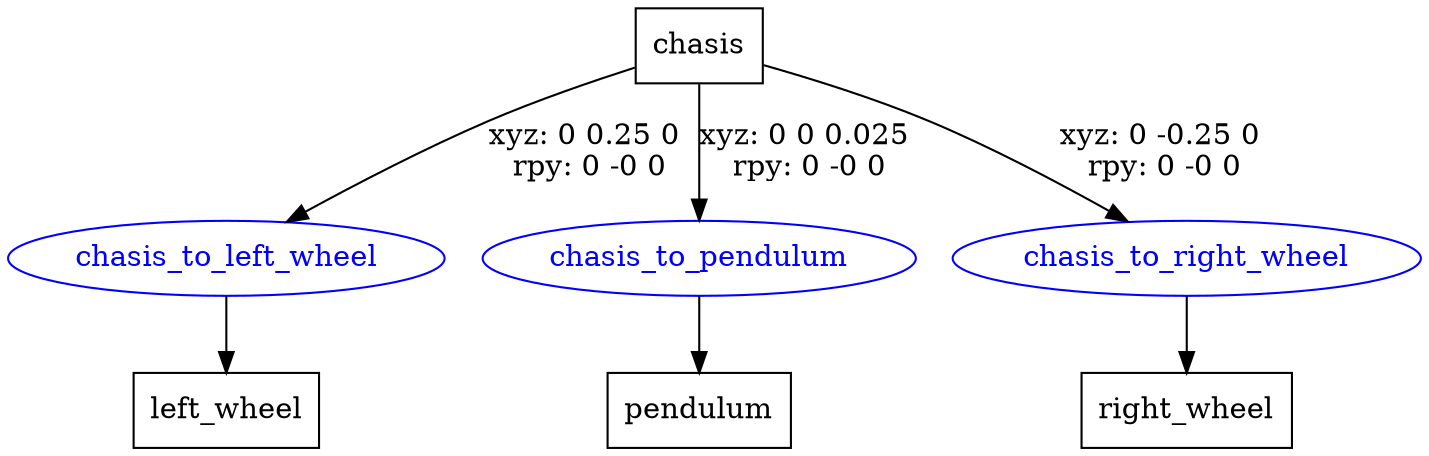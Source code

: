 digraph G {
node [shape=box];
"chasis" [label="chasis"];
"left_wheel" [label="left_wheel"];
"pendulum" [label="pendulum"];
"right_wheel" [label="right_wheel"];
node [shape=ellipse, color=blue, fontcolor=blue];
"chasis" -> "chasis_to_left_wheel" [label="xyz: 0 0.25 0 \nrpy: 0 -0 0"]
"chasis_to_left_wheel" -> "left_wheel"
"chasis" -> "chasis_to_pendulum" [label="xyz: 0 0 0.025 \nrpy: 0 -0 0"]
"chasis_to_pendulum" -> "pendulum"
"chasis" -> "chasis_to_right_wheel" [label="xyz: 0 -0.25 0 \nrpy: 0 -0 0"]
"chasis_to_right_wheel" -> "right_wheel"
}
